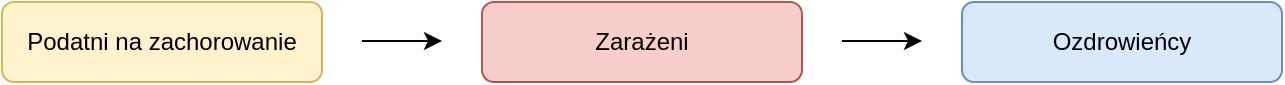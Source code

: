 <mxfile version="14.5.1" type="device" pages="4"><diagram id="MLhouoNVzpdUEHLoQ7u7" name="SIR"><mxGraphModel dx="946" dy="672" grid="1" gridSize="10" guides="1" tooltips="1" connect="1" arrows="1" fold="1" page="1" pageScale="1" pageWidth="827" pageHeight="1169" math="0" shadow="0"><root><mxCell id="9RQdzw6G-nAW7bEZug3_-0"/><mxCell id="9RQdzw6G-nAW7bEZug3_-1" parent="9RQdzw6G-nAW7bEZug3_-0"/><mxCell id="57MmTrZonovRDWAWBN3r-0" value="Podatni na zachorowanie" style="rounded=1;whiteSpace=wrap;html=1;fillColor=#fff2cc;strokeColor=#d6b656;" vertex="1" parent="9RQdzw6G-nAW7bEZug3_-1"><mxGeometry x="94" y="240" width="160" height="40" as="geometry"/></mxCell><mxCell id="57MmTrZonovRDWAWBN3r-1" value="" style="endArrow=classic;html=1;" edge="1" parent="9RQdzw6G-nAW7bEZug3_-1"><mxGeometry width="50" height="50" relative="1" as="geometry"><mxPoint x="274" y="259.5" as="sourcePoint"/><mxPoint x="314" y="259.5" as="targetPoint"/></mxGeometry></mxCell><mxCell id="57MmTrZonovRDWAWBN3r-3" value="Zarażeni" style="rounded=1;whiteSpace=wrap;html=1;fillColor=#f8cecc;strokeColor=#b85450;" vertex="1" parent="9RQdzw6G-nAW7bEZug3_-1"><mxGeometry x="334" y="240" width="160" height="40" as="geometry"/></mxCell><mxCell id="57MmTrZonovRDWAWBN3r-4" value="" style="endArrow=classic;html=1;" edge="1" parent="9RQdzw6G-nAW7bEZug3_-1"><mxGeometry width="50" height="50" relative="1" as="geometry"><mxPoint x="514" y="259.5" as="sourcePoint"/><mxPoint x="554" y="259.5" as="targetPoint"/></mxGeometry></mxCell><mxCell id="57MmTrZonovRDWAWBN3r-5" value="Ozdrowieńcy" style="rounded=1;whiteSpace=wrap;html=1;fillColor=#dae8fc;strokeColor=#6c8ebf;" vertex="1" parent="9RQdzw6G-nAW7bEZug3_-1"><mxGeometry x="574" y="240" width="160" height="40" as="geometry"/></mxCell></root></mxGraphModel></diagram><diagram id="0xL4XYnanvva70EIP1UT" name="SIS"><mxGraphModel dx="946" dy="672" grid="1" gridSize="10" guides="1" tooltips="1" connect="1" arrows="1" fold="1" page="1" pageScale="1" pageWidth="827" pageHeight="1169" math="0" shadow="0"><root><mxCell id="0"/><mxCell id="1" parent="0"/><mxCell id="TJFhBMbVeOG35l2qz-YV-1" value="Podatni na zachorowanie" style="rounded=1;whiteSpace=wrap;html=1;fillColor=#fff2cc;strokeColor=#d6b656;" vertex="1" parent="1"><mxGeometry x="214" y="250" width="160" height="40" as="geometry"/></mxCell><mxCell id="TJFhBMbVeOG35l2qz-YV-2" value="Zarażeni" style="rounded=1;whiteSpace=wrap;html=1;fillColor=#f8cecc;strokeColor=#b85450;" vertex="1" parent="1"><mxGeometry x="454" y="250" width="160" height="40" as="geometry"/></mxCell><mxCell id="TJFhBMbVeOG35l2qz-YV-3" value="" style="endArrow=classic;html=1;" edge="1" parent="1"><mxGeometry width="50" height="50" relative="1" as="geometry"><mxPoint x="394" y="260" as="sourcePoint"/><mxPoint x="434" y="260" as="targetPoint"/></mxGeometry></mxCell><mxCell id="TJFhBMbVeOG35l2qz-YV-5" value="" style="endArrow=classic;html=1;" edge="1" parent="1"><mxGeometry width="50" height="50" relative="1" as="geometry"><mxPoint x="434" y="280" as="sourcePoint"/><mxPoint x="394" y="280" as="targetPoint"/></mxGeometry></mxCell></root></mxGraphModel></diagram><diagram id="cOkPpRcR4pTOCWcpuukA" name="SIRD"><mxGraphModel dx="946" dy="672" grid="1" gridSize="10" guides="1" tooltips="1" connect="1" arrows="1" fold="1" page="1" pageScale="1" pageWidth="827" pageHeight="1169" math="0" shadow="0"><root><mxCell id="OH_NYNBcVr9mpASDyyqB-0"/><mxCell id="OH_NYNBcVr9mpASDyyqB-1" parent="OH_NYNBcVr9mpASDyyqB-0"/><mxCell id="MvsHuYH1b380q0iaVy8M-0" value="Podatni na zachorowanie" style="rounded=1;whiteSpace=wrap;html=1;fillColor=#fff2cc;strokeColor=#d6b656;" vertex="1" parent="OH_NYNBcVr9mpASDyyqB-1"><mxGeometry x="80" y="240" width="160" height="40" as="geometry"/></mxCell><mxCell id="MvsHuYH1b380q0iaVy8M-1" value="" style="endArrow=classic;html=1;" edge="1" parent="OH_NYNBcVr9mpASDyyqB-1"><mxGeometry width="50" height="50" relative="1" as="geometry"><mxPoint x="260" y="259.5" as="sourcePoint"/><mxPoint x="300" y="259.5" as="targetPoint"/></mxGeometry></mxCell><mxCell id="MvsHuYH1b380q0iaVy8M-2" value="Zarażeni" style="rounded=1;whiteSpace=wrap;html=1;fillColor=#f8cecc;strokeColor=#b85450;" vertex="1" parent="OH_NYNBcVr9mpASDyyqB-1"><mxGeometry x="320" y="240" width="160" height="40" as="geometry"/></mxCell><mxCell id="MvsHuYH1b380q0iaVy8M-3" value="" style="endArrow=classic;html=1;entryX=0;entryY=0.5;entryDx=0;entryDy=0;" edge="1" parent="OH_NYNBcVr9mpASDyyqB-1" target="MvsHuYH1b380q0iaVy8M-5"><mxGeometry width="50" height="50" relative="1" as="geometry"><mxPoint x="500" y="259.5" as="sourcePoint"/><mxPoint x="540" y="259.5" as="targetPoint"/><Array as="points"><mxPoint x="530" y="260"/><mxPoint x="530" y="340"/></Array></mxGeometry></mxCell><mxCell id="MvsHuYH1b380q0iaVy8M-4" value="Ozdrowieńcy" style="rounded=1;whiteSpace=wrap;html=1;fillColor=#d5e8d4;strokeColor=#82b366;" vertex="1" parent="OH_NYNBcVr9mpASDyyqB-1"><mxGeometry x="560" y="160" width="160" height="40" as="geometry"/></mxCell><mxCell id="MvsHuYH1b380q0iaVy8M-5" value="Zmarli" style="rounded=1;whiteSpace=wrap;html=1;fillColor=#eeeeee;strokeColor=#36393d;" vertex="1" parent="OH_NYNBcVr9mpASDyyqB-1"><mxGeometry x="560" y="320" width="160" height="40" as="geometry"/></mxCell><mxCell id="MvsHuYH1b380q0iaVy8M-6" value="" style="endArrow=classic;html=1;entryX=0;entryY=0.5;entryDx=0;entryDy=0;" edge="1" parent="OH_NYNBcVr9mpASDyyqB-1" target="MvsHuYH1b380q0iaVy8M-4"><mxGeometry width="50" height="50" relative="1" as="geometry"><mxPoint x="500" y="260" as="sourcePoint"/><mxPoint x="440" y="320" as="targetPoint"/><Array as="points"><mxPoint x="530" y="260"/><mxPoint x="530" y="180"/></Array></mxGeometry></mxCell></root></mxGraphModel></diagram><diagram id="5vE7gedD2RDclkPdlm3k" name="SEIR"><mxGraphModel dx="946" dy="672" grid="1" gridSize="10" guides="1" tooltips="1" connect="1" arrows="1" fold="1" page="1" pageScale="1" pageWidth="827" pageHeight="1169" math="0" shadow="0"><root><mxCell id="v7_n5xc4X34gor1CUfkG-0"/><mxCell id="v7_n5xc4X34gor1CUfkG-1" parent="v7_n5xc4X34gor1CUfkG-0"/><mxCell id="nRkn-wkhCgeZ51zS5b_r-0" value="Podatni na zachorowanie" style="rounded=1;whiteSpace=wrap;html=1;fillColor=#fff2cc;strokeColor=#d6b656;" vertex="1" parent="v7_n5xc4X34gor1CUfkG-1"><mxGeometry x="80" y="240" width="160" height="40" as="geometry"/></mxCell><mxCell id="nRkn-wkhCgeZ51zS5b_r-1" value="" style="endArrow=classic;html=1;" edge="1" parent="v7_n5xc4X34gor1CUfkG-1"><mxGeometry width="50" height="50" relative="1" as="geometry"><mxPoint x="260" y="259.5" as="sourcePoint"/><mxPoint x="300" y="259.5" as="targetPoint"/></mxGeometry></mxCell><mxCell id="nRkn-wkhCgeZ51zS5b_r-2" value="Zarażeni" style="rounded=1;whiteSpace=wrap;html=1;fillColor=#f8cecc;strokeColor=#b85450;" vertex="1" parent="v7_n5xc4X34gor1CUfkG-1"><mxGeometry x="560" y="240" width="160" height="40" as="geometry"/></mxCell><mxCell id="nRkn-wkhCgeZ51zS5b_r-3" value="" style="endArrow=classic;html=1;" edge="1" parent="v7_n5xc4X34gor1CUfkG-1"><mxGeometry width="50" height="50" relative="1" as="geometry"><mxPoint x="500" y="259.5" as="sourcePoint"/><mxPoint x="540" y="259.5" as="targetPoint"/></mxGeometry></mxCell><mxCell id="nRkn-wkhCgeZ51zS5b_r-4" value="Ozdrowieńcy" style="rounded=1;whiteSpace=wrap;html=1;fillColor=#dae8fc;strokeColor=#6c8ebf;" vertex="1" parent="v7_n5xc4X34gor1CUfkG-1"><mxGeometry x="800" y="240" width="160" height="40" as="geometry"/></mxCell><mxCell id="VU_FT313nXwDolR4zCvz-0" value="Narażeni na zachorowanie" style="rounded=1;whiteSpace=wrap;html=1;fillColor=#ffe6cc;strokeColor=#d79b00;" vertex="1" parent="v7_n5xc4X34gor1CUfkG-1"><mxGeometry x="320" y="240" width="160" height="40" as="geometry"/></mxCell><mxCell id="VU_FT313nXwDolR4zCvz-1" value="" style="endArrow=classic;html=1;" edge="1" parent="v7_n5xc4X34gor1CUfkG-1"><mxGeometry width="50" height="50" relative="1" as="geometry"><mxPoint x="740" y="259.5" as="sourcePoint"/><mxPoint x="780" y="259.5" as="targetPoint"/></mxGeometry></mxCell></root></mxGraphModel></diagram></mxfile>